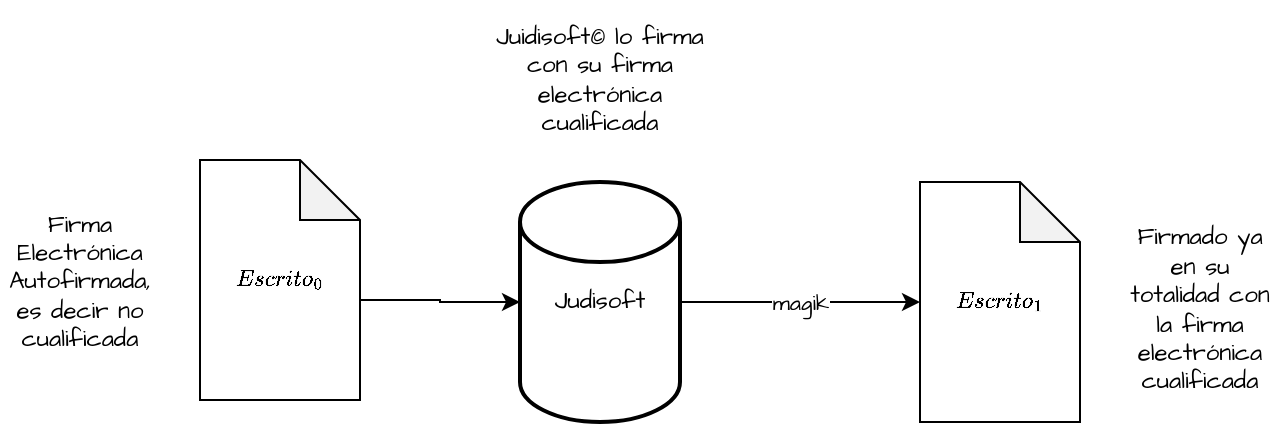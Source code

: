 <mxfile version="22.0.8" type="github">
  <diagram name="Page-1" id="501Ff_eeZb3qefrGNSia">
    <mxGraphModel dx="989" dy="521" grid="1" gridSize="5" guides="1" tooltips="1" connect="1" arrows="1" fold="1" page="1" pageScale="1" pageWidth="850" pageHeight="1100" math="1" shadow="0">
      <root>
        <mxCell id="0" />
        <mxCell id="1" parent="0" />
        <mxCell id="NIeM4xV6TDkffvJQjB37-1" value="&lt;font face=&quot;Architect&#39;s Daughter&quot; data-font-src=&quot;https://fonts.googleapis.com/css?family=Architect&#39;s+Daughter&quot;&gt;Firma Electrónica Autofirmada, es decir no cualificada&lt;/font&gt;" style="text;html=1;strokeColor=none;fillColor=none;align=center;verticalAlign=middle;whiteSpace=wrap;rounded=0;fontFamily=Architects Daughter;fontSource=https%3A%2F%2Ffonts.googleapis.com%2Fcss%3Ffamily%3DArchitects%2BDaughter;" vertex="1" parent="1">
          <mxGeometry x="100" y="211" width="80" height="100" as="geometry" />
        </mxCell>
        <mxCell id="NIeM4xV6TDkffvJQjB37-2" value="$$Escrito_0$$" style="shape=note;whiteSpace=wrap;html=1;backgroundOutline=1;darkOpacity=0.05;fontFamily=Architects Daughter;fontSource=https%3A%2F%2Ffonts.googleapis.com%2Fcss%3Ffamily%3DArchitects%2BDaughter;" vertex="1" parent="1">
          <mxGeometry x="200" y="200" width="80" height="120" as="geometry" />
        </mxCell>
        <mxCell id="NIeM4xV6TDkffvJQjB37-9" value="magik" style="edgeStyle=orthogonalEdgeStyle;rounded=0;orthogonalLoop=1;jettySize=auto;html=1;exitX=1;exitY=0.5;exitDx=0;exitDy=0;exitPerimeter=0;fontFamily=Architects Daughter;fontSource=https%3A%2F%2Ffonts.googleapis.com%2Fcss%3Ffamily%3DArchitects%2BDaughter;" edge="1" parent="1" source="NIeM4xV6TDkffvJQjB37-5" target="NIeM4xV6TDkffvJQjB37-8">
          <mxGeometry relative="1" as="geometry" />
        </mxCell>
        <mxCell id="NIeM4xV6TDkffvJQjB37-5" value="Judisoft" style="strokeWidth=2;html=1;shape=mxgraph.flowchart.database;whiteSpace=wrap;fontFamily=Architects Daughter;fontSource=https%3A%2F%2Ffonts.googleapis.com%2Fcss%3Ffamily%3DArchitects%2BDaughter;" vertex="1" parent="1">
          <mxGeometry x="360" y="211" width="80" height="120" as="geometry" />
        </mxCell>
        <mxCell id="NIeM4xV6TDkffvJQjB37-7" value="&lt;font face=&quot;Architect&#39;s Daughter&quot;&gt;Juidisoft© lo firma con su firma electrónica cualificada&lt;br&gt;&lt;/font&gt;" style="text;html=1;strokeColor=none;fillColor=none;align=center;verticalAlign=middle;whiteSpace=wrap;rounded=0;fontFamily=Architects Daughter;fontSource=https%3A%2F%2Ffonts.googleapis.com%2Fcss%3Ffamily%3DArchitects%2BDaughter;" vertex="1" parent="1">
          <mxGeometry x="340" y="120" width="120" height="80" as="geometry" />
        </mxCell>
        <mxCell id="NIeM4xV6TDkffvJQjB37-8" value="$$Escrito_1$$" style="shape=note;whiteSpace=wrap;html=1;backgroundOutline=1;darkOpacity=0.05;fontFamily=Architects Daughter;fontSource=https%3A%2F%2Ffonts.googleapis.com%2Fcss%3Ffamily%3DArchitects%2BDaughter;" vertex="1" parent="1">
          <mxGeometry x="560" y="211" width="80" height="120" as="geometry" />
        </mxCell>
        <mxCell id="NIeM4xV6TDkffvJQjB37-10" style="edgeStyle=orthogonalEdgeStyle;rounded=0;orthogonalLoop=1;jettySize=auto;html=1;exitX=0;exitY=0;exitDx=80;exitDy=70;exitPerimeter=0;entryX=0;entryY=0.5;entryDx=0;entryDy=0;entryPerimeter=0;" edge="1" parent="1" source="NIeM4xV6TDkffvJQjB37-2" target="NIeM4xV6TDkffvJQjB37-5">
          <mxGeometry relative="1" as="geometry" />
        </mxCell>
        <mxCell id="NIeM4xV6TDkffvJQjB37-11" value="&lt;font face=&quot;Architect&#39;s Daughter&quot;&gt;Firmado ya en su totalidad con la firma electrónica cualificada&lt;br&gt;&lt;/font&gt;" style="text;html=1;strokeColor=none;fillColor=none;align=center;verticalAlign=middle;whiteSpace=wrap;rounded=0;fontFamily=Architects Daughter;fontSource=https%3A%2F%2Ffonts.googleapis.com%2Fcss%3Ffamily%3DArchitects%2BDaughter;" vertex="1" parent="1">
          <mxGeometry x="660" y="225" width="80" height="100" as="geometry" />
        </mxCell>
      </root>
    </mxGraphModel>
  </diagram>
</mxfile>
